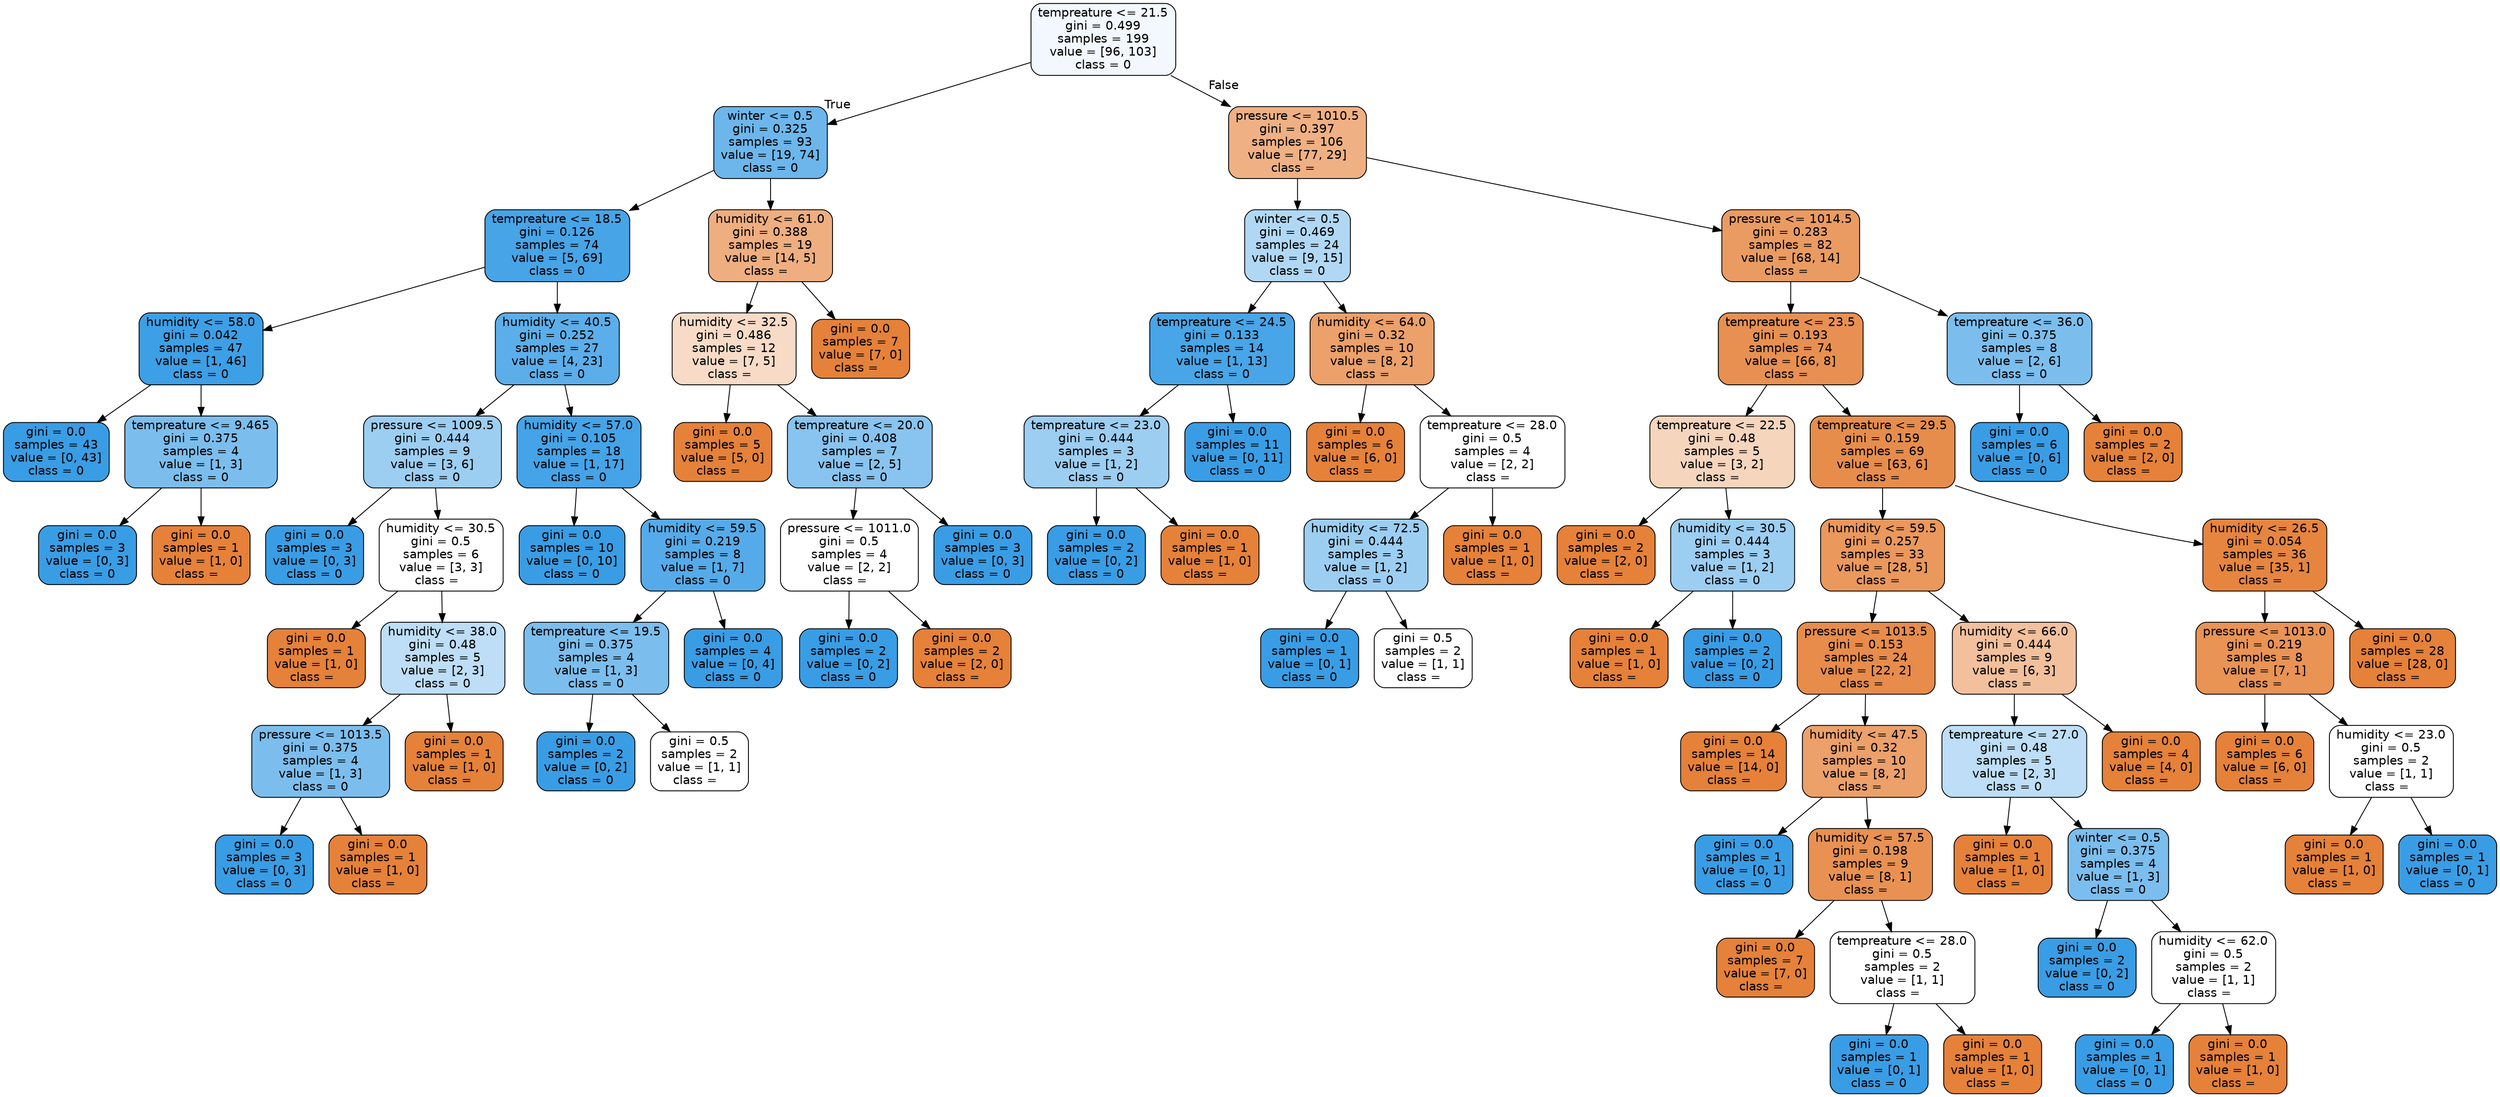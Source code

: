 digraph Tree {
node [shape=box, style="filled, rounded", color="black", fontname=helvetica] ;
edge [fontname=helvetica] ;
0 [label="tempreature <= 21.5\ngini = 0.499\nsamples = 199\nvalue = [96, 103]\nclass = 0", fillcolor="#f2f8fd"] ;
1 [label="winter <= 0.5\ngini = 0.325\nsamples = 93\nvalue = [19, 74]\nclass = 0", fillcolor="#6cb6ec"] ;
0 -> 1 [labeldistance=2.5, labelangle=45, headlabel="True"] ;
2 [label="tempreature <= 18.5\ngini = 0.126\nsamples = 74\nvalue = [5, 69]\nclass = 0", fillcolor="#47a4e7"] ;
1 -> 2 ;
3 [label="humidity <= 58.0\ngini = 0.042\nsamples = 47\nvalue = [1, 46]\nclass = 0", fillcolor="#3d9fe6"] ;
2 -> 3 ;
4 [label="gini = 0.0\nsamples = 43\nvalue = [0, 43]\nclass = 0", fillcolor="#399de5"] ;
3 -> 4 ;
5 [label="tempreature <= 9.465\ngini = 0.375\nsamples = 4\nvalue = [1, 3]\nclass = 0", fillcolor="#7bbeee"] ;
3 -> 5 ;
6 [label="gini = 0.0\nsamples = 3\nvalue = [0, 3]\nclass = 0", fillcolor="#399de5"] ;
5 -> 6 ;
7 [label="gini = 0.0\nsamples = 1\nvalue = [1, 0]\nclass =  ", fillcolor="#e58139"] ;
5 -> 7 ;
8 [label="humidity <= 40.5\ngini = 0.252\nsamples = 27\nvalue = [4, 23]\nclass = 0", fillcolor="#5baeea"] ;
2 -> 8 ;
9 [label="pressure <= 1009.5\ngini = 0.444\nsamples = 9\nvalue = [3, 6]\nclass = 0", fillcolor="#9ccef2"] ;
8 -> 9 ;
10 [label="gini = 0.0\nsamples = 3\nvalue = [0, 3]\nclass = 0", fillcolor="#399de5"] ;
9 -> 10 ;
11 [label="humidity <= 30.5\ngini = 0.5\nsamples = 6\nvalue = [3, 3]\nclass =  ", fillcolor="#ffffff"] ;
9 -> 11 ;
12 [label="gini = 0.0\nsamples = 1\nvalue = [1, 0]\nclass =  ", fillcolor="#e58139"] ;
11 -> 12 ;
13 [label="humidity <= 38.0\ngini = 0.48\nsamples = 5\nvalue = [2, 3]\nclass = 0", fillcolor="#bddef6"] ;
11 -> 13 ;
14 [label="pressure <= 1013.5\ngini = 0.375\nsamples = 4\nvalue = [1, 3]\nclass = 0", fillcolor="#7bbeee"] ;
13 -> 14 ;
15 [label="gini = 0.0\nsamples = 3\nvalue = [0, 3]\nclass = 0", fillcolor="#399de5"] ;
14 -> 15 ;
16 [label="gini = 0.0\nsamples = 1\nvalue = [1, 0]\nclass =  ", fillcolor="#e58139"] ;
14 -> 16 ;
17 [label="gini = 0.0\nsamples = 1\nvalue = [1, 0]\nclass =  ", fillcolor="#e58139"] ;
13 -> 17 ;
18 [label="humidity <= 57.0\ngini = 0.105\nsamples = 18\nvalue = [1, 17]\nclass = 0", fillcolor="#45a3e7"] ;
8 -> 18 ;
19 [label="gini = 0.0\nsamples = 10\nvalue = [0, 10]\nclass = 0", fillcolor="#399de5"] ;
18 -> 19 ;
20 [label="humidity <= 59.5\ngini = 0.219\nsamples = 8\nvalue = [1, 7]\nclass = 0", fillcolor="#55abe9"] ;
18 -> 20 ;
21 [label="tempreature <= 19.5\ngini = 0.375\nsamples = 4\nvalue = [1, 3]\nclass = 0", fillcolor="#7bbeee"] ;
20 -> 21 ;
22 [label="gini = 0.0\nsamples = 2\nvalue = [0, 2]\nclass = 0", fillcolor="#399de5"] ;
21 -> 22 ;
23 [label="gini = 0.5\nsamples = 2\nvalue = [1, 1]\nclass =  ", fillcolor="#ffffff"] ;
21 -> 23 ;
24 [label="gini = 0.0\nsamples = 4\nvalue = [0, 4]\nclass = 0", fillcolor="#399de5"] ;
20 -> 24 ;
25 [label="humidity <= 61.0\ngini = 0.388\nsamples = 19\nvalue = [14, 5]\nclass =  ", fillcolor="#eeae80"] ;
1 -> 25 ;
26 [label="humidity <= 32.5\ngini = 0.486\nsamples = 12\nvalue = [7, 5]\nclass =  ", fillcolor="#f8dbc6"] ;
25 -> 26 ;
27 [label="gini = 0.0\nsamples = 5\nvalue = [5, 0]\nclass =  ", fillcolor="#e58139"] ;
26 -> 27 ;
28 [label="tempreature <= 20.0\ngini = 0.408\nsamples = 7\nvalue = [2, 5]\nclass = 0", fillcolor="#88c4ef"] ;
26 -> 28 ;
29 [label="pressure <= 1011.0\ngini = 0.5\nsamples = 4\nvalue = [2, 2]\nclass =  ", fillcolor="#ffffff"] ;
28 -> 29 ;
30 [label="gini = 0.0\nsamples = 2\nvalue = [0, 2]\nclass = 0", fillcolor="#399de5"] ;
29 -> 30 ;
31 [label="gini = 0.0\nsamples = 2\nvalue = [2, 0]\nclass =  ", fillcolor="#e58139"] ;
29 -> 31 ;
32 [label="gini = 0.0\nsamples = 3\nvalue = [0, 3]\nclass = 0", fillcolor="#399de5"] ;
28 -> 32 ;
33 [label="gini = 0.0\nsamples = 7\nvalue = [7, 0]\nclass =  ", fillcolor="#e58139"] ;
25 -> 33 ;
34 [label="pressure <= 1010.5\ngini = 0.397\nsamples = 106\nvalue = [77, 29]\nclass =  ", fillcolor="#efb084"] ;
0 -> 34 [labeldistance=2.5, labelangle=-45, headlabel="False"] ;
35 [label="winter <= 0.5\ngini = 0.469\nsamples = 24\nvalue = [9, 15]\nclass = 0", fillcolor="#b0d8f5"] ;
34 -> 35 ;
36 [label="tempreature <= 24.5\ngini = 0.133\nsamples = 14\nvalue = [1, 13]\nclass = 0", fillcolor="#48a5e7"] ;
35 -> 36 ;
37 [label="tempreature <= 23.0\ngini = 0.444\nsamples = 3\nvalue = [1, 2]\nclass = 0", fillcolor="#9ccef2"] ;
36 -> 37 ;
38 [label="gini = 0.0\nsamples = 2\nvalue = [0, 2]\nclass = 0", fillcolor="#399de5"] ;
37 -> 38 ;
39 [label="gini = 0.0\nsamples = 1\nvalue = [1, 0]\nclass =  ", fillcolor="#e58139"] ;
37 -> 39 ;
40 [label="gini = 0.0\nsamples = 11\nvalue = [0, 11]\nclass = 0", fillcolor="#399de5"] ;
36 -> 40 ;
41 [label="humidity <= 64.0\ngini = 0.32\nsamples = 10\nvalue = [8, 2]\nclass =  ", fillcolor="#eca06a"] ;
35 -> 41 ;
42 [label="gini = 0.0\nsamples = 6\nvalue = [6, 0]\nclass =  ", fillcolor="#e58139"] ;
41 -> 42 ;
43 [label="tempreature <= 28.0\ngini = 0.5\nsamples = 4\nvalue = [2, 2]\nclass =  ", fillcolor="#ffffff"] ;
41 -> 43 ;
44 [label="humidity <= 72.5\ngini = 0.444\nsamples = 3\nvalue = [1, 2]\nclass = 0", fillcolor="#9ccef2"] ;
43 -> 44 ;
45 [label="gini = 0.0\nsamples = 1\nvalue = [0, 1]\nclass = 0", fillcolor="#399de5"] ;
44 -> 45 ;
46 [label="gini = 0.5\nsamples = 2\nvalue = [1, 1]\nclass =  ", fillcolor="#ffffff"] ;
44 -> 46 ;
47 [label="gini = 0.0\nsamples = 1\nvalue = [1, 0]\nclass =  ", fillcolor="#e58139"] ;
43 -> 47 ;
48 [label="pressure <= 1014.5\ngini = 0.283\nsamples = 82\nvalue = [68, 14]\nclass =  ", fillcolor="#ea9b62"] ;
34 -> 48 ;
49 [label="tempreature <= 23.5\ngini = 0.193\nsamples = 74\nvalue = [66, 8]\nclass =  ", fillcolor="#e89051"] ;
48 -> 49 ;
50 [label="tempreature <= 22.5\ngini = 0.48\nsamples = 5\nvalue = [3, 2]\nclass =  ", fillcolor="#f6d5bd"] ;
49 -> 50 ;
51 [label="gini = 0.0\nsamples = 2\nvalue = [2, 0]\nclass =  ", fillcolor="#e58139"] ;
50 -> 51 ;
52 [label="humidity <= 30.5\ngini = 0.444\nsamples = 3\nvalue = [1, 2]\nclass = 0", fillcolor="#9ccef2"] ;
50 -> 52 ;
53 [label="gini = 0.0\nsamples = 1\nvalue = [1, 0]\nclass =  ", fillcolor="#e58139"] ;
52 -> 53 ;
54 [label="gini = 0.0\nsamples = 2\nvalue = [0, 2]\nclass = 0", fillcolor="#399de5"] ;
52 -> 54 ;
55 [label="tempreature <= 29.5\ngini = 0.159\nsamples = 69\nvalue = [63, 6]\nclass =  ", fillcolor="#e78d4c"] ;
49 -> 55 ;
56 [label="humidity <= 59.5\ngini = 0.257\nsamples = 33\nvalue = [28, 5]\nclass =  ", fillcolor="#ea985c"] ;
55 -> 56 ;
57 [label="pressure <= 1013.5\ngini = 0.153\nsamples = 24\nvalue = [22, 2]\nclass =  ", fillcolor="#e78c4b"] ;
56 -> 57 ;
58 [label="gini = 0.0\nsamples = 14\nvalue = [14, 0]\nclass =  ", fillcolor="#e58139"] ;
57 -> 58 ;
59 [label="humidity <= 47.5\ngini = 0.32\nsamples = 10\nvalue = [8, 2]\nclass =  ", fillcolor="#eca06a"] ;
57 -> 59 ;
60 [label="gini = 0.0\nsamples = 1\nvalue = [0, 1]\nclass = 0", fillcolor="#399de5"] ;
59 -> 60 ;
61 [label="humidity <= 57.5\ngini = 0.198\nsamples = 9\nvalue = [8, 1]\nclass =  ", fillcolor="#e89152"] ;
59 -> 61 ;
62 [label="gini = 0.0\nsamples = 7\nvalue = [7, 0]\nclass =  ", fillcolor="#e58139"] ;
61 -> 62 ;
63 [label="tempreature <= 28.0\ngini = 0.5\nsamples = 2\nvalue = [1, 1]\nclass =  ", fillcolor="#ffffff"] ;
61 -> 63 ;
64 [label="gini = 0.0\nsamples = 1\nvalue = [0, 1]\nclass = 0", fillcolor="#399de5"] ;
63 -> 64 ;
65 [label="gini = 0.0\nsamples = 1\nvalue = [1, 0]\nclass =  ", fillcolor="#e58139"] ;
63 -> 65 ;
66 [label="humidity <= 66.0\ngini = 0.444\nsamples = 9\nvalue = [6, 3]\nclass =  ", fillcolor="#f2c09c"] ;
56 -> 66 ;
67 [label="tempreature <= 27.0\ngini = 0.48\nsamples = 5\nvalue = [2, 3]\nclass = 0", fillcolor="#bddef6"] ;
66 -> 67 ;
68 [label="gini = 0.0\nsamples = 1\nvalue = [1, 0]\nclass =  ", fillcolor="#e58139"] ;
67 -> 68 ;
69 [label="winter <= 0.5\ngini = 0.375\nsamples = 4\nvalue = [1, 3]\nclass = 0", fillcolor="#7bbeee"] ;
67 -> 69 ;
70 [label="gini = 0.0\nsamples = 2\nvalue = [0, 2]\nclass = 0", fillcolor="#399de5"] ;
69 -> 70 ;
71 [label="humidity <= 62.0\ngini = 0.5\nsamples = 2\nvalue = [1, 1]\nclass =  ", fillcolor="#ffffff"] ;
69 -> 71 ;
72 [label="gini = 0.0\nsamples = 1\nvalue = [0, 1]\nclass = 0", fillcolor="#399de5"] ;
71 -> 72 ;
73 [label="gini = 0.0\nsamples = 1\nvalue = [1, 0]\nclass =  ", fillcolor="#e58139"] ;
71 -> 73 ;
74 [label="gini = 0.0\nsamples = 4\nvalue = [4, 0]\nclass =  ", fillcolor="#e58139"] ;
66 -> 74 ;
75 [label="humidity <= 26.5\ngini = 0.054\nsamples = 36\nvalue = [35, 1]\nclass =  ", fillcolor="#e6853f"] ;
55 -> 75 ;
76 [label="pressure <= 1013.0\ngini = 0.219\nsamples = 8\nvalue = [7, 1]\nclass =  ", fillcolor="#e99355"] ;
75 -> 76 ;
77 [label="gini = 0.0\nsamples = 6\nvalue = [6, 0]\nclass =  ", fillcolor="#e58139"] ;
76 -> 77 ;
78 [label="humidity <= 23.0\ngini = 0.5\nsamples = 2\nvalue = [1, 1]\nclass =  ", fillcolor="#ffffff"] ;
76 -> 78 ;
79 [label="gini = 0.0\nsamples = 1\nvalue = [1, 0]\nclass =  ", fillcolor="#e58139"] ;
78 -> 79 ;
80 [label="gini = 0.0\nsamples = 1\nvalue = [0, 1]\nclass = 0", fillcolor="#399de5"] ;
78 -> 80 ;
81 [label="gini = 0.0\nsamples = 28\nvalue = [28, 0]\nclass =  ", fillcolor="#e58139"] ;
75 -> 81 ;
82 [label="tempreature <= 36.0\ngini = 0.375\nsamples = 8\nvalue = [2, 6]\nclass = 0", fillcolor="#7bbeee"] ;
48 -> 82 ;
83 [label="gini = 0.0\nsamples = 6\nvalue = [0, 6]\nclass = 0", fillcolor="#399de5"] ;
82 -> 83 ;
84 [label="gini = 0.0\nsamples = 2\nvalue = [2, 0]\nclass =  ", fillcolor="#e58139"] ;
82 -> 84 ;
}